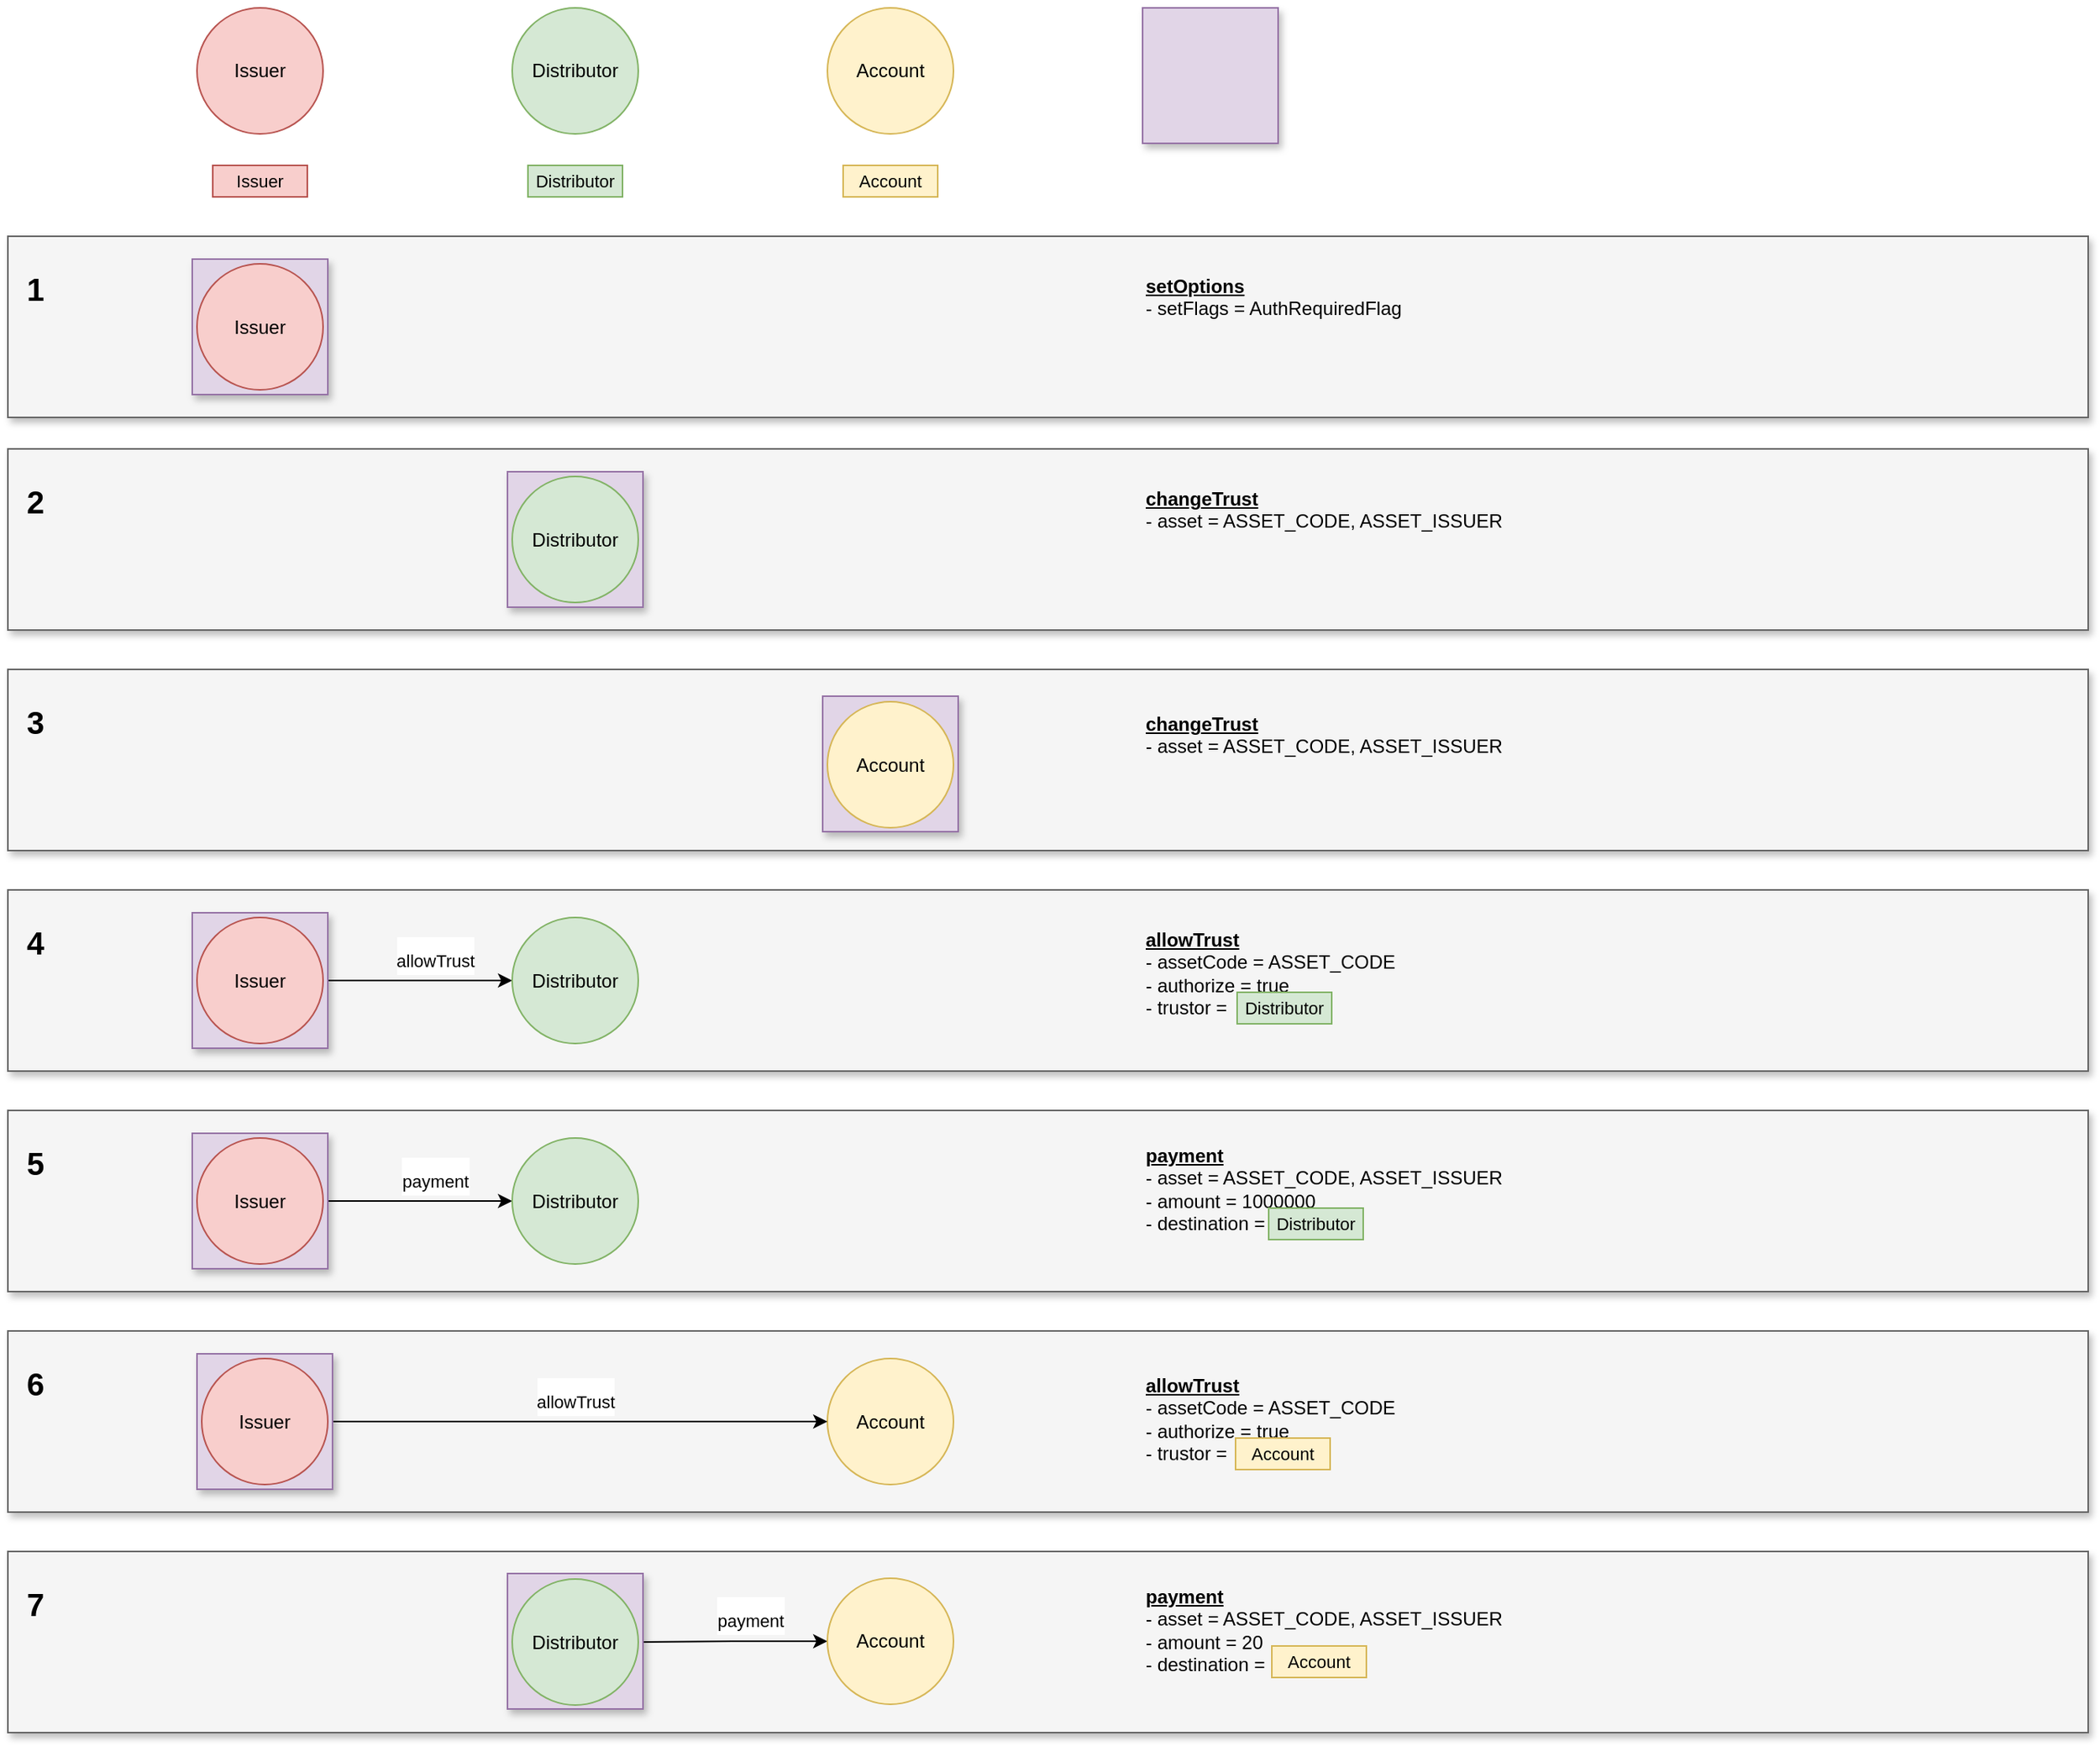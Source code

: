<mxfile version="16.5.2" type="device"><diagram id="iMBQ9WpbCibwCf_WixDy" name="Page-1"><mxGraphModel dx="2027" dy="1171" grid="1" gridSize="10" guides="1" tooltips="1" connect="1" arrows="1" fold="1" page="1" pageScale="1" pageWidth="1654" pageHeight="2336" math="0" shadow="0"><root><mxCell id="0"/><mxCell id="1" parent="0"/><mxCell id="b222mYseWCr13K2H8M4G-8" value="" style="rounded=0;whiteSpace=wrap;html=1;fillColor=#f5f5f5;fontColor=#333333;strokeColor=#666666;shadow=1;" vertex="1" parent="1"><mxGeometry x="40" y="225" width="1320" height="115" as="geometry"/></mxCell><mxCell id="b222mYseWCr13K2H8M4G-1" value="Issuer" style="ellipse;whiteSpace=wrap;html=1;aspect=fixed;fillColor=#f8cecc;strokeColor=#b85450;" vertex="1" parent="1"><mxGeometry x="160" y="80" width="80" height="80" as="geometry"/></mxCell><mxCell id="b222mYseWCr13K2H8M4G-2" value="Distributor" style="ellipse;whiteSpace=wrap;html=1;aspect=fixed;fillColor=#d5e8d4;strokeColor=#82b366;" vertex="1" parent="1"><mxGeometry x="360" y="80" width="80" height="80" as="geometry"/></mxCell><mxCell id="b222mYseWCr13K2H8M4G-3" value="Account" style="ellipse;whiteSpace=wrap;html=1;aspect=fixed;fillColor=#fff2cc;strokeColor=#d6b656;" vertex="1" parent="1"><mxGeometry x="560" y="80" width="80" height="80" as="geometry"/></mxCell><mxCell id="b222mYseWCr13K2H8M4G-5" value="&lt;b&gt;&lt;u&gt;setOptions&lt;/u&gt;&lt;/b&gt;&lt;br&gt;- setFlags = AuthRequiredFlag" style="text;html=1;strokeColor=none;fillColor=none;align=left;verticalAlign=top;whiteSpace=wrap;rounded=0;" vertex="1" parent="1"><mxGeometry x="760" y="242.5" width="590" height="87.5" as="geometry"/></mxCell><mxCell id="b222mYseWCr13K2H8M4G-9" value="&lt;b&gt;&lt;font style=&quot;font-size: 20px&quot;&gt;1&lt;/font&gt;&lt;/b&gt;" style="text;html=1;strokeColor=none;fillColor=none;align=left;verticalAlign=middle;whiteSpace=wrap;rounded=0;shadow=1;" vertex="1" parent="1"><mxGeometry x="50" y="242.5" width="60" height="30" as="geometry"/></mxCell><mxCell id="b222mYseWCr13K2H8M4G-10" value="" style="rounded=0;whiteSpace=wrap;html=1;fillColor=#f5f5f5;fontColor=#333333;strokeColor=#666666;shadow=1;" vertex="1" parent="1"><mxGeometry x="40" y="360" width="1320" height="115" as="geometry"/></mxCell><mxCell id="b222mYseWCr13K2H8M4G-12" value="&lt;b&gt;&lt;u&gt;changeTrust&lt;/u&gt;&lt;/b&gt;&lt;br&gt;- asset = ASSET_CODE, ASSET_ISSUER" style="text;html=1;strokeColor=none;fillColor=none;align=left;verticalAlign=top;whiteSpace=wrap;rounded=0;" vertex="1" parent="1"><mxGeometry x="760" y="377.5" width="590" height="87.5" as="geometry"/></mxCell><mxCell id="b222mYseWCr13K2H8M4G-13" value="&lt;b&gt;&lt;font style=&quot;font-size: 20px&quot;&gt;2&lt;/font&gt;&lt;/b&gt;" style="text;html=1;strokeColor=none;fillColor=none;align=left;verticalAlign=middle;whiteSpace=wrap;rounded=0;shadow=1;" vertex="1" parent="1"><mxGeometry x="50" y="377.5" width="60" height="30" as="geometry"/></mxCell><mxCell id="b222mYseWCr13K2H8M4G-15" value="" style="rounded=0;whiteSpace=wrap;html=1;fillColor=#f5f5f5;fontColor=#333333;strokeColor=#666666;shadow=1;" vertex="1" parent="1"><mxGeometry x="40" y="640" width="1320" height="115" as="geometry"/></mxCell><mxCell id="b222mYseWCr13K2H8M4G-16" value="&lt;b&gt;&lt;u&gt;allowTrust&lt;/u&gt;&lt;/b&gt;&lt;br&gt;- assetCode = ASSET_CODE&lt;br&gt;- authorize = true&lt;br&gt;- trustor =&amp;nbsp;" style="text;html=1;strokeColor=none;fillColor=none;align=left;verticalAlign=top;whiteSpace=wrap;rounded=0;" vertex="1" parent="1"><mxGeometry x="760" y="657.5" width="590" height="87.5" as="geometry"/></mxCell><mxCell id="b222mYseWCr13K2H8M4G-17" value="&lt;b&gt;&lt;font style=&quot;font-size: 20px&quot;&gt;4&lt;/font&gt;&lt;/b&gt;" style="text;html=1;strokeColor=none;fillColor=none;align=left;verticalAlign=middle;whiteSpace=wrap;rounded=0;shadow=1;" vertex="1" parent="1"><mxGeometry x="50" y="657.5" width="60" height="30" as="geometry"/></mxCell><mxCell id="b222mYseWCr13K2H8M4G-23" value="" style="whiteSpace=wrap;html=1;aspect=fixed;shadow=1;fontSize=11;fillColor=#e1d5e7;strokeColor=#9673a6;" vertex="1" parent="1"><mxGeometry x="157" y="239.5" width="86" height="86" as="geometry"/></mxCell><mxCell id="b222mYseWCr13K2H8M4G-20" style="edgeStyle=orthogonalEdgeStyle;rounded=0;orthogonalLoop=1;jettySize=auto;html=1;exitX=0;exitY=0.5;exitDx=0;exitDy=0;entryX=1;entryY=0.5;entryDx=0;entryDy=0;fontSize=20;startArrow=classic;startFill=1;endArrow=none;endFill=0;" edge="1" parent="1" source="b222mYseWCr13K2H8M4G-18" target="b222mYseWCr13K2H8M4G-19"><mxGeometry relative="1" as="geometry"/></mxCell><mxCell id="b222mYseWCr13K2H8M4G-21" value="&lt;font style=&quot;font-size: 11px&quot;&gt;allowTrust&lt;/font&gt;" style="edgeLabel;html=1;align=center;verticalAlign=middle;resizable=0;points=[];fontSize=20;" vertex="1" connectable="0" parent="b222mYseWCr13K2H8M4G-20"><mxGeometry x="-0.178" y="3" relative="1" as="geometry"><mxPoint y="-20" as="offset"/></mxGeometry></mxCell><mxCell id="b222mYseWCr13K2H8M4G-18" value="Distributor" style="ellipse;whiteSpace=wrap;html=1;aspect=fixed;fillColor=#d5e8d4;strokeColor=#82b366;" vertex="1" parent="1"><mxGeometry x="360" y="657.5" width="80" height="80" as="geometry"/></mxCell><mxCell id="b222mYseWCr13K2H8M4G-22" value="" style="whiteSpace=wrap;html=1;aspect=fixed;shadow=1;fontSize=11;fillColor=#e1d5e7;strokeColor=#9673a6;" vertex="1" parent="1"><mxGeometry x="157" y="654.5" width="86" height="86" as="geometry"/></mxCell><mxCell id="b222mYseWCr13K2H8M4G-19" value="Issuer" style="ellipse;whiteSpace=wrap;html=1;aspect=fixed;fillColor=#f8cecc;strokeColor=#b85450;" vertex="1" parent="1"><mxGeometry x="160" y="657.5" width="80" height="80" as="geometry"/></mxCell><mxCell id="b222mYseWCr13K2H8M4G-4" value="Issuer" style="ellipse;whiteSpace=wrap;html=1;aspect=fixed;fillColor=#f8cecc;strokeColor=#b85450;" vertex="1" parent="1"><mxGeometry x="160" y="242.5" width="80" height="80" as="geometry"/></mxCell><mxCell id="b222mYseWCr13K2H8M4G-24" value="" style="whiteSpace=wrap;html=1;aspect=fixed;shadow=1;fontSize=11;fillColor=#e1d5e7;strokeColor=#9673a6;" vertex="1" parent="1"><mxGeometry x="357" y="374.5" width="86" height="86" as="geometry"/></mxCell><mxCell id="b222mYseWCr13K2H8M4G-14" value="Distributor" style="ellipse;whiteSpace=wrap;html=1;aspect=fixed;fillColor=#d5e8d4;strokeColor=#82b366;" vertex="1" parent="1"><mxGeometry x="360" y="377.5" width="80" height="80" as="geometry"/></mxCell><mxCell id="b222mYseWCr13K2H8M4G-25" value="" style="whiteSpace=wrap;html=1;aspect=fixed;shadow=1;fontSize=11;fillColor=#e1d5e7;strokeColor=#9673a6;" vertex="1" parent="1"><mxGeometry x="760" y="80" width="86" height="86" as="geometry"/></mxCell><mxCell id="b222mYseWCr13K2H8M4G-26" value="" style="rounded=0;whiteSpace=wrap;html=1;fillColor=#f5f5f5;fontColor=#333333;strokeColor=#666666;shadow=1;" vertex="1" parent="1"><mxGeometry x="40" y="780" width="1320" height="115" as="geometry"/></mxCell><mxCell id="b222mYseWCr13K2H8M4G-28" value="&lt;b&gt;&lt;font style=&quot;font-size: 20px&quot;&gt;5&lt;/font&gt;&lt;/b&gt;" style="text;html=1;strokeColor=none;fillColor=none;align=left;verticalAlign=middle;whiteSpace=wrap;rounded=0;shadow=1;" vertex="1" parent="1"><mxGeometry x="50" y="797.5" width="60" height="30" as="geometry"/></mxCell><mxCell id="b222mYseWCr13K2H8M4G-29" style="edgeStyle=orthogonalEdgeStyle;rounded=0;orthogonalLoop=1;jettySize=auto;html=1;exitX=0;exitY=0.5;exitDx=0;exitDy=0;entryX=1;entryY=0.5;entryDx=0;entryDy=0;fontSize=20;startArrow=classic;startFill=1;endArrow=none;endFill=0;" edge="1" parent="1" source="b222mYseWCr13K2H8M4G-31" target="b222mYseWCr13K2H8M4G-33"><mxGeometry relative="1" as="geometry"/></mxCell><mxCell id="b222mYseWCr13K2H8M4G-30" value="&lt;font style=&quot;font-size: 11px&quot;&gt;payment&lt;/font&gt;" style="edgeLabel;html=1;align=center;verticalAlign=middle;resizable=0;points=[];fontSize=20;" vertex="1" connectable="0" parent="b222mYseWCr13K2H8M4G-29"><mxGeometry x="-0.178" y="3" relative="1" as="geometry"><mxPoint y="-20" as="offset"/></mxGeometry></mxCell><mxCell id="b222mYseWCr13K2H8M4G-31" value="Distributor" style="ellipse;whiteSpace=wrap;html=1;aspect=fixed;fillColor=#d5e8d4;strokeColor=#82b366;" vertex="1" parent="1"><mxGeometry x="360" y="797.5" width="80" height="80" as="geometry"/></mxCell><mxCell id="b222mYseWCr13K2H8M4G-32" value="" style="whiteSpace=wrap;html=1;aspect=fixed;shadow=1;fontSize=11;fillColor=#e1d5e7;strokeColor=#9673a6;" vertex="1" parent="1"><mxGeometry x="157" y="794.5" width="86" height="86" as="geometry"/></mxCell><mxCell id="b222mYseWCr13K2H8M4G-33" value="Issuer" style="ellipse;whiteSpace=wrap;html=1;aspect=fixed;fillColor=#f8cecc;strokeColor=#b85450;" vertex="1" parent="1"><mxGeometry x="160" y="797.5" width="80" height="80" as="geometry"/></mxCell><mxCell id="b222mYseWCr13K2H8M4G-34" value="Distributor" style="rounded=0;whiteSpace=wrap;html=1;shadow=0;fontSize=11;fillColor=#d5e8d4;strokeColor=#82b366;" vertex="1" parent="1"><mxGeometry x="370" y="180" width="60" height="20" as="geometry"/></mxCell><mxCell id="b222mYseWCr13K2H8M4G-27" value="&lt;b&gt;&lt;u&gt;payment&lt;/u&gt;&lt;/b&gt;&lt;br&gt;- asset = ASSET_CODE, ASSET_ISSUER&lt;br&gt;- amount = 1000000&lt;br&gt;- destination =&amp;nbsp;" style="text;html=1;strokeColor=none;fillColor=none;align=left;verticalAlign=top;whiteSpace=wrap;rounded=0;" vertex="1" parent="1"><mxGeometry x="760" y="794.5" width="590" height="87.5" as="geometry"/></mxCell><mxCell id="b222mYseWCr13K2H8M4G-35" value="Issuer" style="rounded=0;whiteSpace=wrap;html=1;shadow=0;fontSize=11;fillColor=#f8cecc;strokeColor=#b85450;" vertex="1" parent="1"><mxGeometry x="170" y="180" width="60" height="20" as="geometry"/></mxCell><mxCell id="b222mYseWCr13K2H8M4G-36" value="Account" style="rounded=0;whiteSpace=wrap;html=1;shadow=0;fontSize=11;fillColor=#fff2cc;strokeColor=#d6b656;" vertex="1" parent="1"><mxGeometry x="570" y="180" width="60" height="20" as="geometry"/></mxCell><mxCell id="b222mYseWCr13K2H8M4G-37" value="Distributor" style="rounded=0;whiteSpace=wrap;html=1;shadow=0;fontSize=11;fillColor=#d5e8d4;strokeColor=#82b366;" vertex="1" parent="1"><mxGeometry x="840" y="842" width="60" height="20" as="geometry"/></mxCell><mxCell id="b222mYseWCr13K2H8M4G-38" value="Distributor" style="rounded=0;whiteSpace=wrap;html=1;shadow=0;fontSize=11;fillColor=#d5e8d4;strokeColor=#82b366;" vertex="1" parent="1"><mxGeometry x="820" y="705" width="60" height="20" as="geometry"/></mxCell><mxCell id="b222mYseWCr13K2H8M4G-39" value="" style="rounded=0;whiteSpace=wrap;html=1;fillColor=#f5f5f5;fontColor=#333333;strokeColor=#666666;shadow=1;" vertex="1" parent="1"><mxGeometry x="40" y="500" width="1320" height="115" as="geometry"/></mxCell><mxCell id="b222mYseWCr13K2H8M4G-40" value="&lt;b&gt;&lt;font style=&quot;font-size: 20px&quot;&gt;3&lt;/font&gt;&lt;/b&gt;" style="text;html=1;strokeColor=none;fillColor=none;align=left;verticalAlign=middle;whiteSpace=wrap;rounded=0;shadow=1;" vertex="1" parent="1"><mxGeometry x="50" y="517.5" width="60" height="30" as="geometry"/></mxCell><mxCell id="b222mYseWCr13K2H8M4G-44" value="" style="whiteSpace=wrap;html=1;aspect=fixed;shadow=1;fontSize=11;fillColor=#e1d5e7;strokeColor=#9673a6;" vertex="1" parent="1"><mxGeometry x="557" y="517" width="86" height="86" as="geometry"/></mxCell><mxCell id="b222mYseWCr13K2H8M4G-48" value="Account" style="ellipse;whiteSpace=wrap;html=1;aspect=fixed;fillColor=#fff2cc;strokeColor=#d6b656;" vertex="1" parent="1"><mxGeometry x="560" y="520.5" width="80" height="80" as="geometry"/></mxCell><mxCell id="b222mYseWCr13K2H8M4G-49" value="&lt;b&gt;&lt;u&gt;changeTrust&lt;/u&gt;&lt;/b&gt;&lt;br&gt;- asset = ASSET_CODE, ASSET_ISSUER" style="text;html=1;strokeColor=none;fillColor=none;align=left;verticalAlign=top;whiteSpace=wrap;rounded=0;" vertex="1" parent="1"><mxGeometry x="760" y="520.5" width="590" height="87.5" as="geometry"/></mxCell><mxCell id="b222mYseWCr13K2H8M4G-50" value="" style="rounded=0;whiteSpace=wrap;html=1;fillColor=#f5f5f5;fontColor=#333333;strokeColor=#666666;shadow=1;" vertex="1" parent="1"><mxGeometry x="40" y="920" width="1320" height="115" as="geometry"/></mxCell><mxCell id="b222mYseWCr13K2H8M4G-51" value="&lt;b&gt;&lt;font style=&quot;font-size: 20px&quot;&gt;6&lt;/font&gt;&lt;/b&gt;" style="text;html=1;strokeColor=none;fillColor=none;align=left;verticalAlign=middle;whiteSpace=wrap;rounded=0;shadow=1;" vertex="1" parent="1"><mxGeometry x="50" y="937.5" width="60" height="30" as="geometry"/></mxCell><mxCell id="b222mYseWCr13K2H8M4G-53" value="Account" style="ellipse;whiteSpace=wrap;html=1;aspect=fixed;fillColor=#fff2cc;strokeColor=#d6b656;" vertex="1" parent="1"><mxGeometry x="560" y="937.5" width="80" height="80" as="geometry"/></mxCell><mxCell id="b222mYseWCr13K2H8M4G-55" value="&lt;b&gt;&lt;u&gt;allowTrust&lt;/u&gt;&lt;/b&gt;&lt;br&gt;- assetCode = ASSET_CODE&lt;br&gt;- authorize = true&lt;br&gt;- trustor =&amp;nbsp;" style="text;html=1;strokeColor=none;fillColor=none;align=left;verticalAlign=top;whiteSpace=wrap;rounded=0;" vertex="1" parent="1"><mxGeometry x="760" y="940.5" width="590" height="87.5" as="geometry"/></mxCell><mxCell id="b222mYseWCr13K2H8M4G-57" style="edgeStyle=orthogonalEdgeStyle;rounded=0;orthogonalLoop=1;jettySize=auto;html=1;exitX=0;exitY=0.5;exitDx=0;exitDy=0;entryX=1;entryY=0.5;entryDx=0;entryDy=0;fontSize=20;startArrow=classic;startFill=1;endArrow=none;endFill=0;" edge="1" parent="1" target="b222mYseWCr13K2H8M4G-60" source="b222mYseWCr13K2H8M4G-53"><mxGeometry relative="1" as="geometry"><mxPoint x="363" y="977.5" as="sourcePoint"/></mxGeometry></mxCell><mxCell id="b222mYseWCr13K2H8M4G-58" value="&lt;font style=&quot;font-size: 11px&quot;&gt;allowTrust&lt;/font&gt;" style="edgeLabel;html=1;align=center;verticalAlign=middle;resizable=0;points=[];fontSize=20;" vertex="1" connectable="0" parent="b222mYseWCr13K2H8M4G-57"><mxGeometry x="-0.178" y="3" relative="1" as="geometry"><mxPoint x="-30" y="-20" as="offset"/></mxGeometry></mxCell><mxCell id="b222mYseWCr13K2H8M4G-59" value="" style="whiteSpace=wrap;html=1;aspect=fixed;shadow=1;fontSize=11;fillColor=#e1d5e7;strokeColor=#9673a6;" vertex="1" parent="1"><mxGeometry x="160" y="934.5" width="86" height="86" as="geometry"/></mxCell><mxCell id="b222mYseWCr13K2H8M4G-60" value="Issuer" style="ellipse;whiteSpace=wrap;html=1;aspect=fixed;fillColor=#f8cecc;strokeColor=#b85450;" vertex="1" parent="1"><mxGeometry x="163" y="937.5" width="80" height="80" as="geometry"/></mxCell><mxCell id="b222mYseWCr13K2H8M4G-61" value="Account" style="rounded=0;whiteSpace=wrap;html=1;shadow=0;fontSize=11;fillColor=#fff2cc;strokeColor=#d6b656;" vertex="1" parent="1"><mxGeometry x="819" y="988" width="60" height="20" as="geometry"/></mxCell><mxCell id="b222mYseWCr13K2H8M4G-62" value="" style="rounded=0;whiteSpace=wrap;html=1;fillColor=#f5f5f5;fontColor=#333333;strokeColor=#666666;shadow=1;" vertex="1" parent="1"><mxGeometry x="40" y="1060" width="1320" height="115" as="geometry"/></mxCell><mxCell id="b222mYseWCr13K2H8M4G-63" value="&lt;b&gt;&lt;font style=&quot;font-size: 20px&quot;&gt;7&lt;/font&gt;&lt;/b&gt;" style="text;html=1;strokeColor=none;fillColor=none;align=left;verticalAlign=middle;whiteSpace=wrap;rounded=0;shadow=1;" vertex="1" parent="1"><mxGeometry x="50" y="1077.5" width="60" height="30" as="geometry"/></mxCell><mxCell id="b222mYseWCr13K2H8M4G-64" style="edgeStyle=orthogonalEdgeStyle;rounded=0;orthogonalLoop=1;jettySize=auto;html=1;exitX=0;exitY=0.5;exitDx=0;exitDy=0;entryX=1;entryY=0.5;entryDx=0;entryDy=0;fontSize=20;startArrow=classic;startFill=1;endArrow=none;endFill=0;" edge="1" parent="1" source="b222mYseWCr13K2H8M4G-71" target="b222mYseWCr13K2H8M4G-66"><mxGeometry relative="1" as="geometry"/></mxCell><mxCell id="b222mYseWCr13K2H8M4G-65" value="&lt;font style=&quot;font-size: 11px&quot;&gt;payment&lt;/font&gt;" style="edgeLabel;html=1;align=center;verticalAlign=middle;resizable=0;points=[];fontSize=20;" vertex="1" connectable="0" parent="b222mYseWCr13K2H8M4G-64"><mxGeometry x="-0.178" y="3" relative="1" as="geometry"><mxPoint y="-20" as="offset"/></mxGeometry></mxCell><mxCell id="b222mYseWCr13K2H8M4G-67" value="" style="whiteSpace=wrap;html=1;aspect=fixed;shadow=1;fontSize=11;fillColor=#e1d5e7;strokeColor=#9673a6;" vertex="1" parent="1"><mxGeometry x="357" y="1074" width="86" height="86" as="geometry"/></mxCell><mxCell id="b222mYseWCr13K2H8M4G-66" value="Distributor" style="ellipse;whiteSpace=wrap;html=1;aspect=fixed;fillColor=#d5e8d4;strokeColor=#82b366;" vertex="1" parent="1"><mxGeometry x="360" y="1077.5" width="80" height="80" as="geometry"/></mxCell><mxCell id="b222mYseWCr13K2H8M4G-69" value="&lt;b&gt;&lt;u&gt;payment&lt;/u&gt;&lt;/b&gt;&lt;br&gt;- asset = ASSET_CODE, ASSET_ISSUER&lt;br&gt;- amount = 20&lt;br&gt;- destination =&amp;nbsp;" style="text;html=1;strokeColor=none;fillColor=none;align=left;verticalAlign=top;whiteSpace=wrap;rounded=0;" vertex="1" parent="1"><mxGeometry x="760" y="1074.5" width="590" height="87.5" as="geometry"/></mxCell><mxCell id="b222mYseWCr13K2H8M4G-71" value="Account" style="ellipse;whiteSpace=wrap;html=1;aspect=fixed;fillColor=#fff2cc;strokeColor=#d6b656;" vertex="1" parent="1"><mxGeometry x="560" y="1077" width="80" height="80" as="geometry"/></mxCell><mxCell id="b222mYseWCr13K2H8M4G-72" value="Account" style="rounded=0;whiteSpace=wrap;html=1;shadow=0;fontSize=11;fillColor=#fff2cc;strokeColor=#d6b656;" vertex="1" parent="1"><mxGeometry x="842" y="1120" width="60" height="20" as="geometry"/></mxCell></root></mxGraphModel></diagram></mxfile>